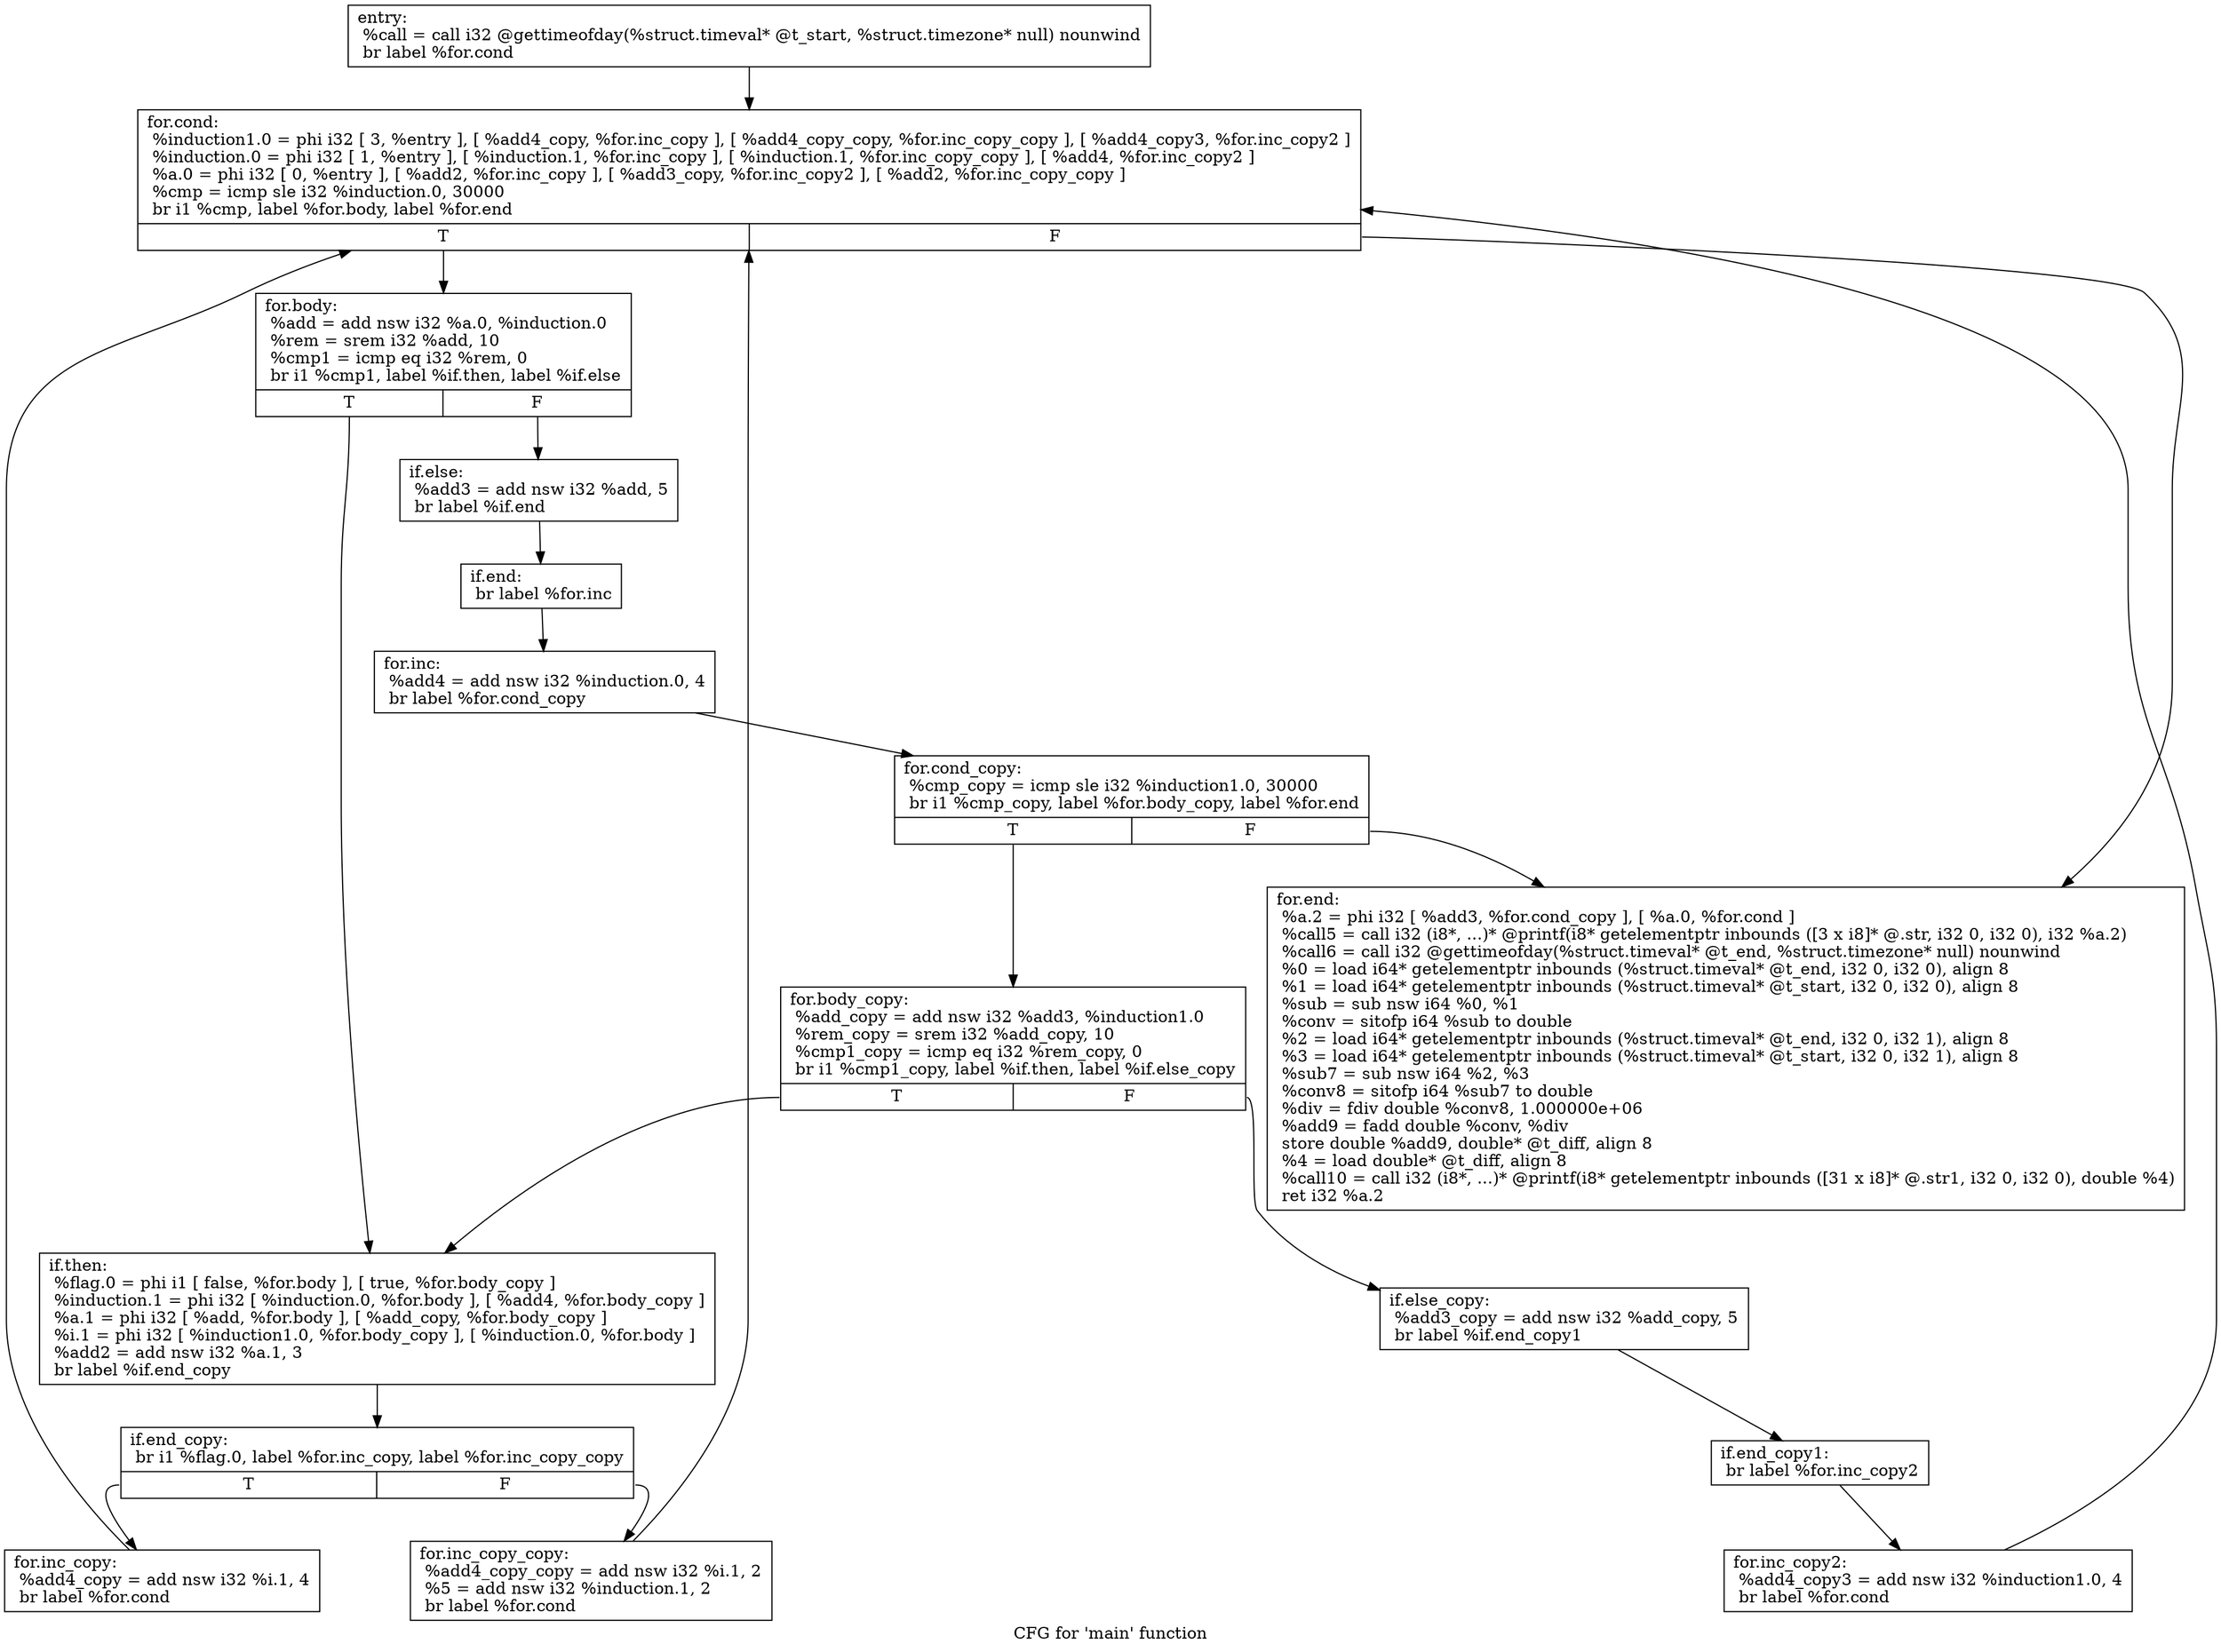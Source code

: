 digraph "CFG for 'main' function" {
	label="CFG for 'main' function";

	Node0x2472f80 [shape=record,label="{entry:\l  %call = call i32 @gettimeofday(%struct.timeval* @t_start, %struct.timezone* null) nounwind\l  br label %for.cond\l}"];
	Node0x2472f80 -> Node0x2472fe0;
	Node0x2472fe0 [shape=record,label="{for.cond:                                         \l  %induction1.0 = phi i32 [ 3, %entry ], [ %add4_copy, %for.inc_copy ], [ %add4_copy_copy, %for.inc_copy_copy ], [ %add4_copy3, %for.inc_copy2 ]\l  %induction.0 = phi i32 [ 1, %entry ], [ %induction.1, %for.inc_copy ], [ %induction.1, %for.inc_copy_copy ], [ %add4, %for.inc_copy2 ]\l  %a.0 = phi i32 [ 0, %entry ], [ %add2, %for.inc_copy ], [ %add3_copy, %for.inc_copy2 ], [ %add2, %for.inc_copy_copy ]\l  %cmp = icmp sle i32 %induction.0, 30000\l  br i1 %cmp, label %for.body, label %for.end\l|{<s0>T|<s1>F}}"];
	Node0x2472fe0:s0 -> Node0x2473040;
	Node0x2472fe0:s1 -> Node0x24701d0;
	Node0x2473040 [shape=record,label="{for.body:                                         \l  %add = add nsw i32 %a.0, %induction.0\l  %rem = srem i32 %add, 10\l  %cmp1 = icmp eq i32 %rem, 0\l  br i1 %cmp1, label %if.then, label %if.else\l|{<s0>T|<s1>F}}"];
	Node0x2473040:s0 -> Node0x24730a0;
	Node0x2473040:s1 -> Node0x2473100;
	Node0x24730a0 [shape=record,label="{if.then:                                          \l  %flag.0 = phi i1 [ false, %for.body ], [ true, %for.body_copy ]\l  %induction.1 = phi i32 [ %induction.0, %for.body ], [ %add4, %for.body_copy ]\l  %a.1 = phi i32 [ %add, %for.body ], [ %add_copy, %for.body_copy ]\l  %i.1 = phi i32 [ %induction1.0, %for.body_copy ], [ %induction.0, %for.body ]\l  %add2 = add nsw i32 %a.1, 3\l  br label %if.end_copy\l}"];
	Node0x24730a0 -> Node0x2470230;
	Node0x2473100 [shape=record,label="{if.else:                                          \l  %add3 = add nsw i32 %add, 5\l  br label %if.end\l}"];
	Node0x2473100 -> Node0x2473160;
	Node0x2473160 [shape=record,label="{if.end:                                           \l  br label %for.inc\l}"];
	Node0x2473160 -> Node0x2470170;
	Node0x2470170 [shape=record,label="{for.inc:                                          \l  %add4 = add nsw i32 %induction.0, 4\l  br label %for.cond_copy\l}"];
	Node0x2470170 -> Node0x24702f0;
	Node0x24701d0 [shape=record,label="{for.end:                                          \l  %a.2 = phi i32 [ %add3, %for.cond_copy ], [ %a.0, %for.cond ]\l  %call5 = call i32 (i8*, ...)* @printf(i8* getelementptr inbounds ([3 x i8]* @.str, i32 0, i32 0), i32 %a.2)\l  %call6 = call i32 @gettimeofday(%struct.timeval* @t_end, %struct.timezone* null) nounwind\l  %0 = load i64* getelementptr inbounds (%struct.timeval* @t_end, i32 0, i32 0), align 8\l  %1 = load i64* getelementptr inbounds (%struct.timeval* @t_start, i32 0, i32 0), align 8\l  %sub = sub nsw i64 %0, %1\l  %conv = sitofp i64 %sub to double\l  %2 = load i64* getelementptr inbounds (%struct.timeval* @t_end, i32 0, i32 1), align 8\l  %3 = load i64* getelementptr inbounds (%struct.timeval* @t_start, i32 0, i32 1), align 8\l  %sub7 = sub nsw i64 %2, %3\l  %conv8 = sitofp i64 %sub7 to double\l  %div = fdiv double %conv8, 1.000000e+06\l  %add9 = fadd double %conv, %div\l  store double %add9, double* @t_diff, align 8\l  %4 = load double* @t_diff, align 8\l  %call10 = call i32 (i8*, ...)* @printf(i8* getelementptr inbounds ([31 x i8]* @.str1, i32 0, i32 0), double %4)\l  ret i32 %a.2\l}"];
	Node0x2470230 [shape=record,label="{if.end_copy:                                      \l  br i1 %flag.0, label %for.inc_copy, label %for.inc_copy_copy\l|{<s0>T|<s1>F}}"];
	Node0x2470230:s0 -> Node0x2470290;
	Node0x2470230:s1 -> Node0x24704d0;
	Node0x2470290 [shape=record,label="{for.inc_copy:                                     \l  %add4_copy = add nsw i32 %i.1, 4\l  br label %for.cond\l}"];
	Node0x2470290 -> Node0x2472fe0;
	Node0x24702f0 [shape=record,label="{for.cond_copy:                                    \l  %cmp_copy = icmp sle i32 %induction1.0, 30000\l  br i1 %cmp_copy, label %for.body_copy, label %for.end\l|{<s0>T|<s1>F}}"];
	Node0x24702f0:s0 -> Node0x2470350;
	Node0x24702f0:s1 -> Node0x24701d0;
	Node0x2470350 [shape=record,label="{for.body_copy:                                    \l  %add_copy = add nsw i32 %add3, %induction1.0\l  %rem_copy = srem i32 %add_copy, 10\l  %cmp1_copy = icmp eq i32 %rem_copy, 0\l  br i1 %cmp1_copy, label %if.then, label %if.else_copy\l|{<s0>T|<s1>F}}"];
	Node0x2470350:s0 -> Node0x24730a0;
	Node0x2470350:s1 -> Node0x24703b0;
	Node0x24703b0 [shape=record,label="{if.else_copy:                                     \l  %add3_copy = add nsw i32 %add_copy, 5\l  br label %if.end_copy1\l}"];
	Node0x24703b0 -> Node0x2470410;
	Node0x2470410 [shape=record,label="{if.end_copy1:                                     \l  br label %for.inc_copy2\l}"];
	Node0x2470410 -> Node0x2470470;
	Node0x2470470 [shape=record,label="{for.inc_copy2:                                    \l  %add4_copy3 = add nsw i32 %induction1.0, 4\l  br label %for.cond\l}"];
	Node0x2470470 -> Node0x2472fe0;
	Node0x24704d0 [shape=record,label="{for.inc_copy_copy:                                \l  %add4_copy_copy = add nsw i32 %i.1, 2\l  %5 = add nsw i32 %induction.1, 2\l  br label %for.cond\l}"];
	Node0x24704d0 -> Node0x2472fe0;
}
